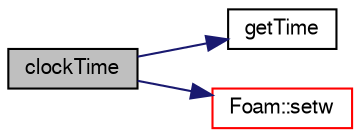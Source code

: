 digraph "clockTime"
{
  bgcolor="transparent";
  edge [fontname="FreeSans",fontsize="10",labelfontname="FreeSans",labelfontsize="10"];
  node [fontname="FreeSans",fontsize="10",shape=record];
  rankdir="LR";
  Node55 [label="clockTime",height=0.2,width=0.4,color="black", fillcolor="grey75", style="filled", fontcolor="black"];
  Node55 -> Node56 [color="midnightblue",fontsize="10",style="solid",fontname="FreeSans"];
  Node56 [label="getTime",height=0.2,width=0.4,color="black",URL="$a26670.html#a32315808bd93c14f43ad88f6129f4f35",tooltip="Get the current clock time in seconds. "];
  Node55 -> Node57 [color="midnightblue",fontsize="10",style="solid",fontname="FreeSans"];
  Node57 [label="Foam::setw",height=0.2,width=0.4,color="red",URL="$a21124.html#a3318127f6f23246407ca749a0a0ea03c"];
}
